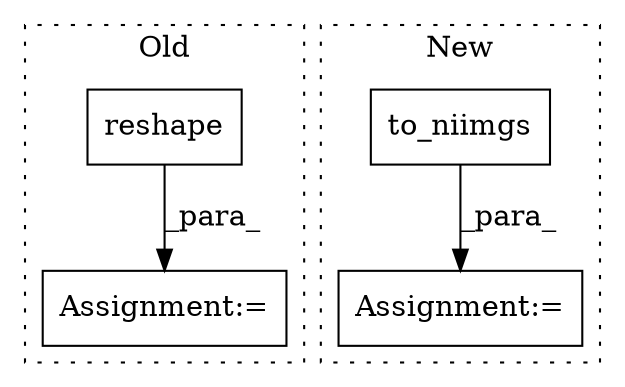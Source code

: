 digraph G {
subgraph cluster0 {
1 [label="reshape" a="32" s="6349,6360" l="8,1" shape="box"];
4 [label="Assignment:=" a="7" s="6306" l="1" shape="box"];
label = "Old";
style="dotted";
}
subgraph cluster1 {
2 [label="to_niimgs" a="32" s="7489,7535" l="10,2" shape="box"];
3 [label="Assignment:=" a="7" s="7487" l="2" shape="box"];
label = "New";
style="dotted";
}
1 -> 4 [label="_para_"];
2 -> 3 [label="_para_"];
}